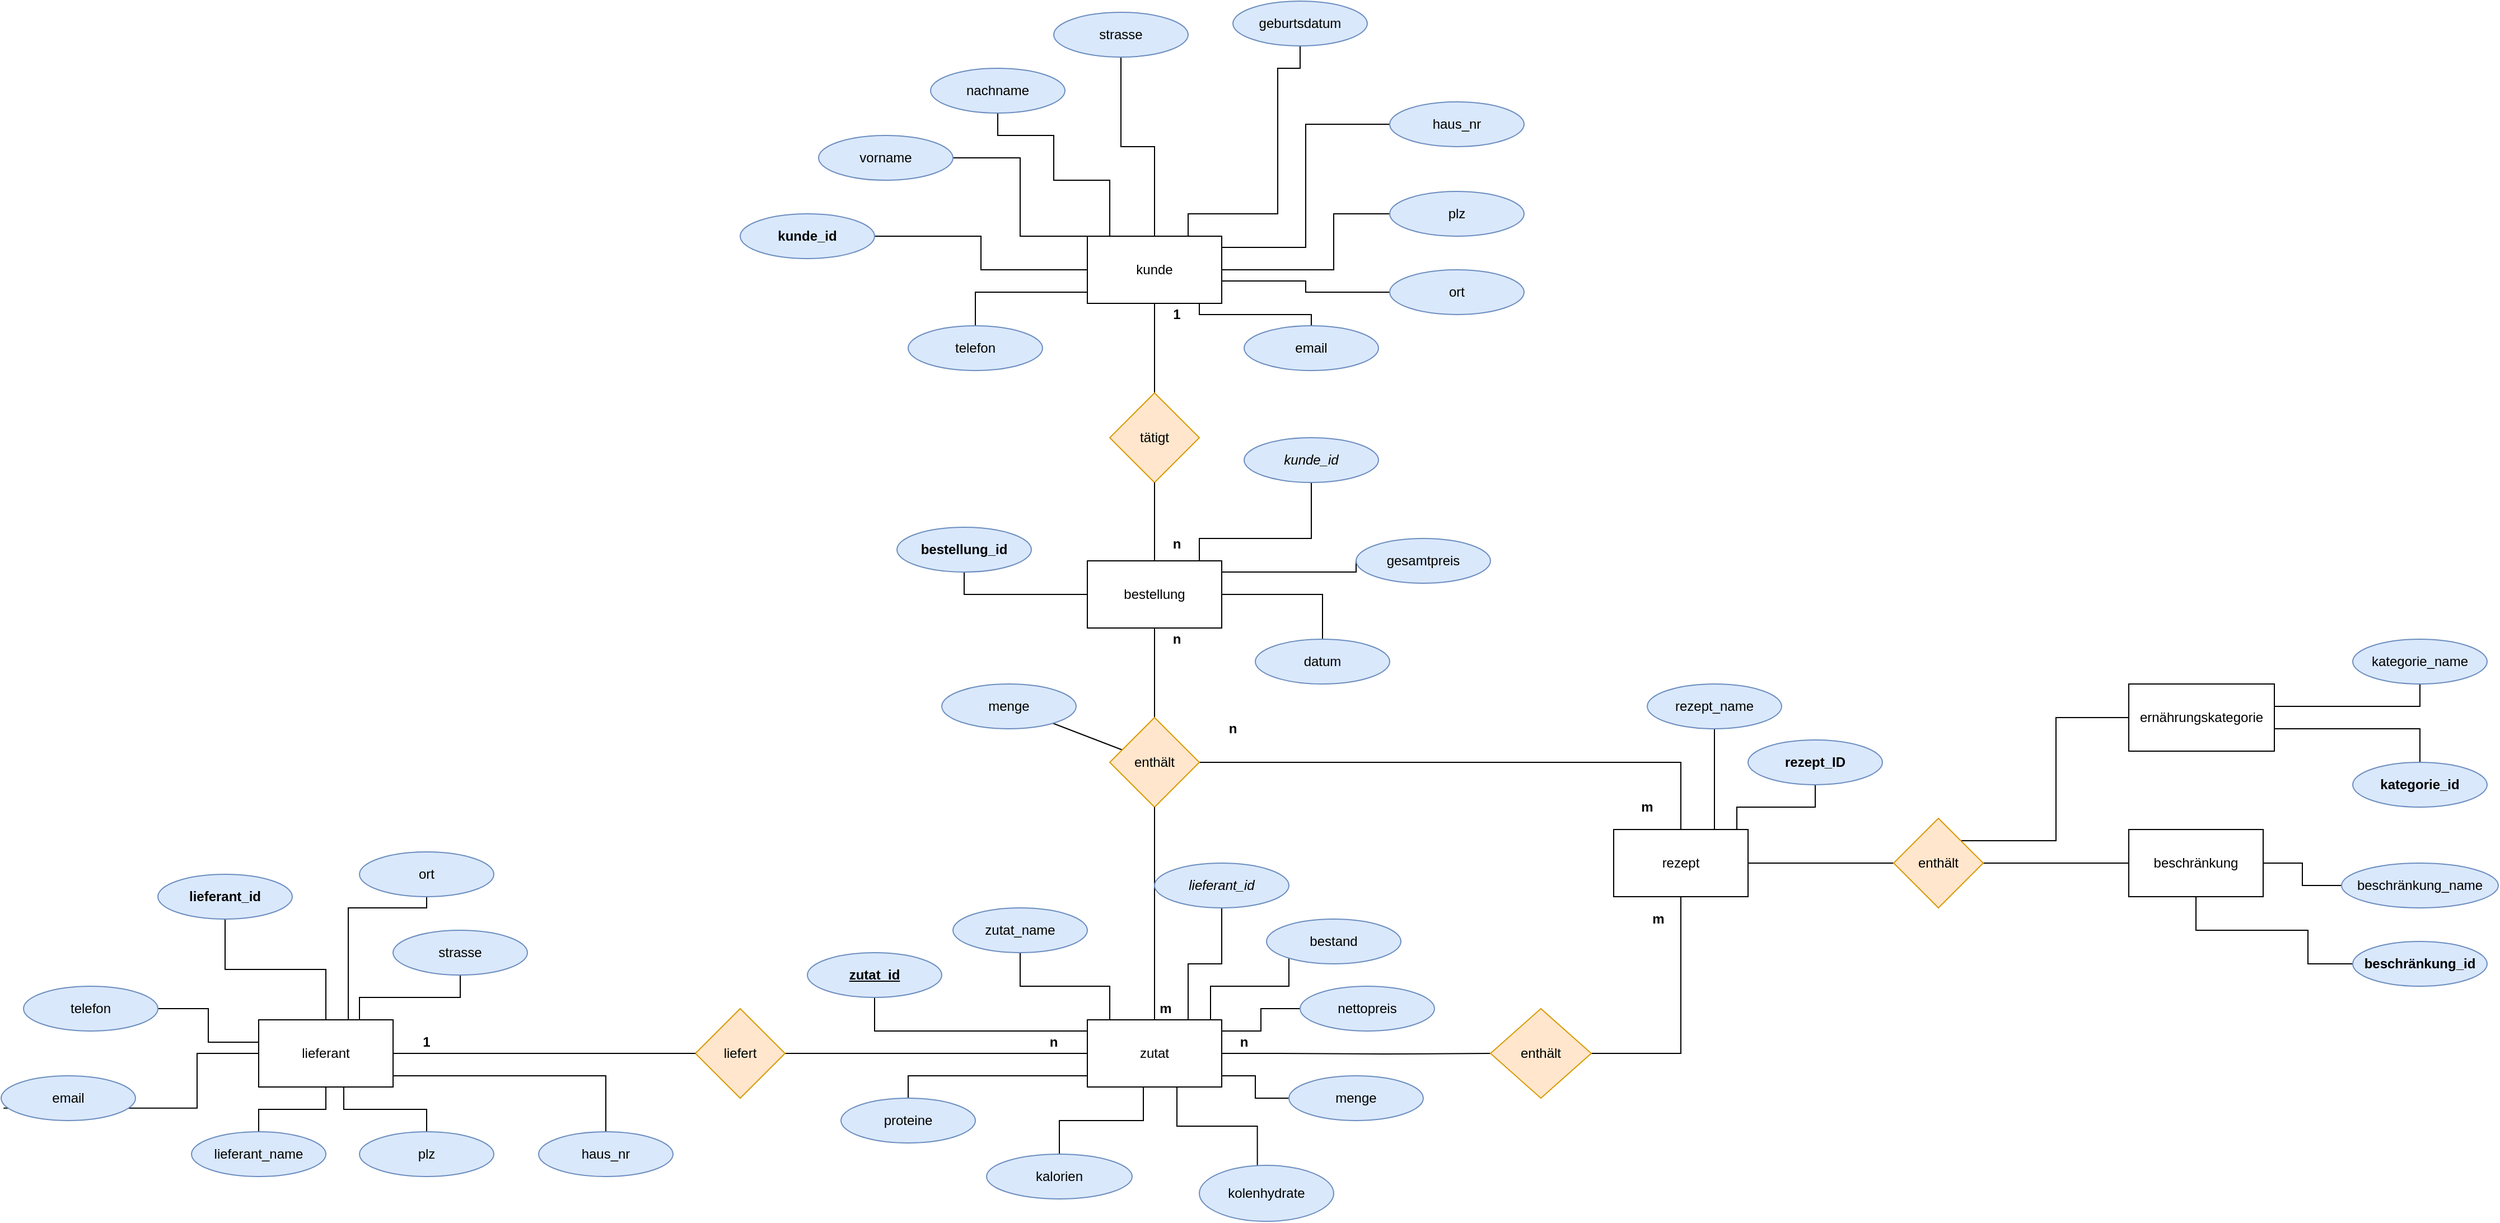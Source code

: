<mxfile version="15.3.8" type="github">
  <diagram id="R2lEEEUBdFMjLlhIrx00" name="Page-1">
    <mxGraphModel dx="1221" dy="755" grid="1" gridSize="10" guides="1" tooltips="1" connect="1" arrows="1" fold="1" page="1" pageScale="1" pageWidth="850" pageHeight="1100" math="0" shadow="0" extFonts="Permanent Marker^https://fonts.googleapis.com/css?family=Permanent+Marker">
      <root>
        <mxCell id="0" />
        <mxCell id="1" parent="0" />
        <mxCell id="H9gjLbcXF16FV3ajDk7v-67" style="edgeStyle=orthogonalEdgeStyle;rounded=0;orthogonalLoop=1;jettySize=auto;html=1;entryX=1;entryY=0.5;entryDx=0;entryDy=0;endArrow=none;endFill=0;" parent="1" source="H9gjLbcXF16FV3ajDk7v-2" target="H9gjLbcXF16FV3ajDk7v-59" edge="1">
          <mxGeometry relative="1" as="geometry" />
        </mxCell>
        <mxCell id="H9gjLbcXF16FV3ajDk7v-68" style="edgeStyle=orthogonalEdgeStyle;rounded=0;orthogonalLoop=1;jettySize=auto;html=1;entryX=1;entryY=0.5;entryDx=0;entryDy=0;endArrow=none;endFill=0;" parent="1" source="H9gjLbcXF16FV3ajDk7v-2" target="H9gjLbcXF16FV3ajDk7v-60" edge="1">
          <mxGeometry relative="1" as="geometry">
            <Array as="points">
              <mxPoint x="930" y="210" />
              <mxPoint x="930" y="140" />
            </Array>
          </mxGeometry>
        </mxCell>
        <mxCell id="H9gjLbcXF16FV3ajDk7v-69" style="edgeStyle=orthogonalEdgeStyle;rounded=0;orthogonalLoop=1;jettySize=auto;html=1;entryX=0.5;entryY=1;entryDx=0;entryDy=0;endArrow=none;endFill=0;" parent="1" source="H9gjLbcXF16FV3ajDk7v-2" target="H9gjLbcXF16FV3ajDk7v-61" edge="1">
          <mxGeometry relative="1" as="geometry">
            <Array as="points">
              <mxPoint x="1010" y="160" />
              <mxPoint x="960" y="160" />
              <mxPoint x="960" y="120" />
              <mxPoint x="910" y="120" />
            </Array>
          </mxGeometry>
        </mxCell>
        <mxCell id="H9gjLbcXF16FV3ajDk7v-70" style="edgeStyle=orthogonalEdgeStyle;rounded=0;orthogonalLoop=1;jettySize=auto;html=1;entryX=0.5;entryY=1;entryDx=0;entryDy=0;endArrow=none;endFill=0;" parent="1" source="H9gjLbcXF16FV3ajDk7v-2" target="H9gjLbcXF16FV3ajDk7v-62" edge="1">
          <mxGeometry relative="1" as="geometry" />
        </mxCell>
        <mxCell id="H9gjLbcXF16FV3ajDk7v-71" style="edgeStyle=orthogonalEdgeStyle;rounded=0;orthogonalLoop=1;jettySize=auto;html=1;endArrow=none;endFill=0;entryX=0.5;entryY=1;entryDx=0;entryDy=0;" parent="1" source="H9gjLbcXF16FV3ajDk7v-2" target="H9gjLbcXF16FV3ajDk7v-63" edge="1">
          <mxGeometry relative="1" as="geometry">
            <mxPoint x="1210" y="50.0" as="targetPoint" />
            <Array as="points">
              <mxPoint x="1080" y="190" />
              <mxPoint x="1160" y="190" />
              <mxPoint x="1160" y="60" />
              <mxPoint x="1180" y="60" />
            </Array>
          </mxGeometry>
        </mxCell>
        <mxCell id="H9gjLbcXF16FV3ajDk7v-72" style="edgeStyle=orthogonalEdgeStyle;rounded=0;orthogonalLoop=1;jettySize=auto;html=1;entryX=0;entryY=0.5;entryDx=0;entryDy=0;endArrow=none;endFill=0;" parent="1" source="H9gjLbcXF16FV3ajDk7v-2" target="H9gjLbcXF16FV3ajDk7v-64" edge="1">
          <mxGeometry relative="1" as="geometry">
            <Array as="points">
              <mxPoint x="1185" y="220" />
              <mxPoint x="1185" y="110" />
            </Array>
          </mxGeometry>
        </mxCell>
        <mxCell id="H9gjLbcXF16FV3ajDk7v-73" style="edgeStyle=orthogonalEdgeStyle;rounded=0;orthogonalLoop=1;jettySize=auto;html=1;endArrow=none;endFill=0;" parent="1" source="H9gjLbcXF16FV3ajDk7v-2" target="H9gjLbcXF16FV3ajDk7v-65" edge="1">
          <mxGeometry relative="1" as="geometry">
            <Array as="points">
              <mxPoint x="1210" y="240" />
              <mxPoint x="1210" y="190" />
            </Array>
          </mxGeometry>
        </mxCell>
        <mxCell id="H9gjLbcXF16FV3ajDk7v-74" style="edgeStyle=orthogonalEdgeStyle;rounded=0;orthogonalLoop=1;jettySize=auto;html=1;endArrow=none;endFill=0;" parent="1" source="H9gjLbcXF16FV3ajDk7v-2" target="H9gjLbcXF16FV3ajDk7v-66" edge="1">
          <mxGeometry relative="1" as="geometry">
            <Array as="points">
              <mxPoint x="1185" y="250" />
              <mxPoint x="1185" y="260" />
            </Array>
          </mxGeometry>
        </mxCell>
        <mxCell id="Z35I5lINllGwSu34AI4L-14" style="edgeStyle=orthogonalEdgeStyle;rounded=0;orthogonalLoop=1;jettySize=auto;html=1;endArrow=none;endFill=0;" edge="1" parent="1" source="H9gjLbcXF16FV3ajDk7v-2" target="Z35I5lINllGwSu34AI4L-13">
          <mxGeometry relative="1" as="geometry">
            <Array as="points">
              <mxPoint x="890" y="260" />
            </Array>
          </mxGeometry>
        </mxCell>
        <mxCell id="Z35I5lINllGwSu34AI4L-17" style="edgeStyle=orthogonalEdgeStyle;rounded=0;orthogonalLoop=1;jettySize=auto;html=1;entryX=0.5;entryY=0;entryDx=0;entryDy=0;endArrow=none;endFill=0;" edge="1" parent="1" source="H9gjLbcXF16FV3ajDk7v-2" target="Z35I5lINllGwSu34AI4L-15">
          <mxGeometry relative="1" as="geometry">
            <Array as="points">
              <mxPoint x="1090" y="280" />
              <mxPoint x="1190" y="280" />
            </Array>
          </mxGeometry>
        </mxCell>
        <mxCell id="H9gjLbcXF16FV3ajDk7v-2" value="kunde" style="rounded=0;whiteSpace=wrap;html=1;" parent="1" vertex="1">
          <mxGeometry x="990" y="210" width="120" height="60" as="geometry" />
        </mxCell>
        <mxCell id="H9gjLbcXF16FV3ajDk7v-58" style="edgeStyle=orthogonalEdgeStyle;rounded=0;orthogonalLoop=1;jettySize=auto;html=1;endArrow=none;endFill=0;" parent="1" source="H9gjLbcXF16FV3ajDk7v-3" target="H9gjLbcXF16FV3ajDk7v-2" edge="1">
          <mxGeometry relative="1" as="geometry" />
        </mxCell>
        <mxCell id="H9gjLbcXF16FV3ajDk7v-3" value="tätigt" style="rhombus;whiteSpace=wrap;html=1;fillColor=#ffe6cc;strokeColor=#d79b00;" parent="1" vertex="1">
          <mxGeometry x="1010" y="350" width="80" height="80" as="geometry" />
        </mxCell>
        <mxCell id="H9gjLbcXF16FV3ajDk7v-49" style="edgeStyle=orthogonalEdgeStyle;rounded=0;orthogonalLoop=1;jettySize=auto;html=1;entryX=0.5;entryY=1;entryDx=0;entryDy=0;endArrow=none;endFill=0;" parent="1" source="H9gjLbcXF16FV3ajDk7v-4" target="H9gjLbcXF16FV3ajDk7v-46" edge="1">
          <mxGeometry relative="1" as="geometry" />
        </mxCell>
        <mxCell id="H9gjLbcXF16FV3ajDk7v-51" style="edgeStyle=orthogonalEdgeStyle;rounded=0;orthogonalLoop=1;jettySize=auto;html=1;endArrow=none;endFill=0;" parent="1" source="H9gjLbcXF16FV3ajDk7v-4" target="H9gjLbcXF16FV3ajDk7v-47" edge="1">
          <mxGeometry relative="1" as="geometry" />
        </mxCell>
        <mxCell id="H9gjLbcXF16FV3ajDk7v-52" style="edgeStyle=orthogonalEdgeStyle;rounded=0;orthogonalLoop=1;jettySize=auto;html=1;entryX=0;entryY=0.5;entryDx=0;entryDy=0;endArrow=none;endFill=0;" parent="1" source="H9gjLbcXF16FV3ajDk7v-4" target="H9gjLbcXF16FV3ajDk7v-48" edge="1">
          <mxGeometry relative="1" as="geometry">
            <Array as="points">
              <mxPoint x="1230" y="510" />
            </Array>
          </mxGeometry>
        </mxCell>
        <mxCell id="H9gjLbcXF16FV3ajDk7v-57" style="edgeStyle=orthogonalEdgeStyle;rounded=0;orthogonalLoop=1;jettySize=auto;html=1;endArrow=none;endFill=0;" parent="1" source="H9gjLbcXF16FV3ajDk7v-4" target="H9gjLbcXF16FV3ajDk7v-3" edge="1">
          <mxGeometry relative="1" as="geometry" />
        </mxCell>
        <mxCell id="Z35I5lINllGwSu34AI4L-12" style="edgeStyle=orthogonalEdgeStyle;rounded=0;orthogonalLoop=1;jettySize=auto;html=1;endArrow=none;endFill=0;" edge="1" parent="1" source="H9gjLbcXF16FV3ajDk7v-4" target="Z35I5lINllGwSu34AI4L-7">
          <mxGeometry relative="1" as="geometry">
            <Array as="points">
              <mxPoint x="1090" y="480" />
              <mxPoint x="1190" y="480" />
            </Array>
          </mxGeometry>
        </mxCell>
        <mxCell id="H9gjLbcXF16FV3ajDk7v-4" value="bestellung" style="rounded=0;whiteSpace=wrap;html=1;" parent="1" vertex="1">
          <mxGeometry x="990" y="500" width="120" height="60" as="geometry" />
        </mxCell>
        <mxCell id="H9gjLbcXF16FV3ajDk7v-44" style="rounded=0;orthogonalLoop=1;jettySize=auto;html=1;endArrow=none;endFill=0;" parent="1" source="H9gjLbcXF16FV3ajDk7v-5" target="H9gjLbcXF16FV3ajDk7v-43" edge="1">
          <mxGeometry relative="1" as="geometry" />
        </mxCell>
        <mxCell id="H9gjLbcXF16FV3ajDk7v-45" style="edgeStyle=none;rounded=0;orthogonalLoop=1;jettySize=auto;html=1;entryX=0.5;entryY=1;entryDx=0;entryDy=0;endArrow=none;endFill=0;" parent="1" source="H9gjLbcXF16FV3ajDk7v-5" target="H9gjLbcXF16FV3ajDk7v-4" edge="1">
          <mxGeometry relative="1" as="geometry" />
        </mxCell>
        <mxCell id="Z35I5lINllGwSu34AI4L-2" style="edgeStyle=orthogonalEdgeStyle;rounded=0;orthogonalLoop=1;jettySize=auto;html=1;entryX=0.5;entryY=0;entryDx=0;entryDy=0;endArrow=none;endFill=0;" edge="1" parent="1" source="H9gjLbcXF16FV3ajDk7v-5" target="QA0qyGJMXRb4nkMIZ8Ka-4">
          <mxGeometry relative="1" as="geometry">
            <Array as="points">
              <mxPoint x="1520" y="680" />
            </Array>
          </mxGeometry>
        </mxCell>
        <mxCell id="H9gjLbcXF16FV3ajDk7v-5" value="enthält" style="rhombus;whiteSpace=wrap;html=1;fillColor=#ffe6cc;strokeColor=#d79b00;" parent="1" vertex="1">
          <mxGeometry x="1010" y="640" width="80" height="80" as="geometry" />
        </mxCell>
        <mxCell id="H9gjLbcXF16FV3ajDk7v-34" style="edgeStyle=orthogonalEdgeStyle;rounded=0;orthogonalLoop=1;jettySize=auto;html=1;endArrow=none;endFill=0;" parent="1" source="H9gjLbcXF16FV3ajDk7v-7" target="H9gjLbcXF16FV3ajDk7v-27" edge="1">
          <mxGeometry relative="1" as="geometry">
            <Array as="points">
              <mxPoint x="1010" y="880" />
              <mxPoint x="930" y="880" />
            </Array>
          </mxGeometry>
        </mxCell>
        <mxCell id="H9gjLbcXF16FV3ajDk7v-35" style="edgeStyle=orthogonalEdgeStyle;rounded=0;orthogonalLoop=1;jettySize=auto;html=1;endArrow=none;endFill=0;" parent="1" source="H9gjLbcXF16FV3ajDk7v-7" target="H9gjLbcXF16FV3ajDk7v-26" edge="1">
          <mxGeometry relative="1" as="geometry">
            <Array as="points">
              <mxPoint x="800" y="920" />
            </Array>
          </mxGeometry>
        </mxCell>
        <mxCell id="H9gjLbcXF16FV3ajDk7v-36" style="edgeStyle=orthogonalEdgeStyle;rounded=0;orthogonalLoop=1;jettySize=auto;html=1;endArrow=none;endFill=0;" parent="1" source="H9gjLbcXF16FV3ajDk7v-7" target="H9gjLbcXF16FV3ajDk7v-28" edge="1">
          <mxGeometry relative="1" as="geometry">
            <Array as="points">
              <mxPoint x="830" y="960" />
            </Array>
          </mxGeometry>
        </mxCell>
        <mxCell id="H9gjLbcXF16FV3ajDk7v-37" style="edgeStyle=orthogonalEdgeStyle;rounded=0;orthogonalLoop=1;jettySize=auto;html=1;endArrow=none;endFill=0;" parent="1" source="H9gjLbcXF16FV3ajDk7v-7" target="H9gjLbcXF16FV3ajDk7v-29" edge="1">
          <mxGeometry relative="1" as="geometry">
            <Array as="points">
              <mxPoint x="1040" y="1000" />
              <mxPoint x="965" y="1000" />
            </Array>
          </mxGeometry>
        </mxCell>
        <mxCell id="H9gjLbcXF16FV3ajDk7v-38" style="edgeStyle=orthogonalEdgeStyle;rounded=0;orthogonalLoop=1;jettySize=auto;html=1;entryX=0.432;entryY=0.003;entryDx=0;entryDy=0;entryPerimeter=0;endArrow=none;endFill=0;" parent="1" source="H9gjLbcXF16FV3ajDk7v-7" target="H9gjLbcXF16FV3ajDk7v-30" edge="1">
          <mxGeometry relative="1" as="geometry">
            <Array as="points">
              <mxPoint x="1070" y="1005" />
              <mxPoint x="1142" y="1005" />
            </Array>
          </mxGeometry>
        </mxCell>
        <mxCell id="H9gjLbcXF16FV3ajDk7v-39" style="edgeStyle=orthogonalEdgeStyle;rounded=0;orthogonalLoop=1;jettySize=auto;html=1;endArrow=none;endFill=0;" parent="1" source="H9gjLbcXF16FV3ajDk7v-7" target="H9gjLbcXF16FV3ajDk7v-33" edge="1">
          <mxGeometry relative="1" as="geometry">
            <Array as="points">
              <mxPoint x="1140" y="960" />
              <mxPoint x="1140" y="980" />
            </Array>
          </mxGeometry>
        </mxCell>
        <mxCell id="H9gjLbcXF16FV3ajDk7v-40" style="edgeStyle=orthogonalEdgeStyle;rounded=0;orthogonalLoop=1;jettySize=auto;html=1;entryX=0;entryY=0.5;entryDx=0;entryDy=0;endArrow=none;endFill=0;" parent="1" source="H9gjLbcXF16FV3ajDk7v-7" target="H9gjLbcXF16FV3ajDk7v-32" edge="1">
          <mxGeometry relative="1" as="geometry">
            <Array as="points">
              <mxPoint x="1145" y="920" />
              <mxPoint x="1145" y="900" />
            </Array>
          </mxGeometry>
        </mxCell>
        <mxCell id="H9gjLbcXF16FV3ajDk7v-41" style="edgeStyle=orthogonalEdgeStyle;rounded=0;orthogonalLoop=1;jettySize=auto;html=1;endArrow=none;endFill=0;" parent="1" source="H9gjLbcXF16FV3ajDk7v-7" target="H9gjLbcXF16FV3ajDk7v-31" edge="1">
          <mxGeometry relative="1" as="geometry">
            <Array as="points">
              <mxPoint x="1100" y="880" />
              <mxPoint x="1170" y="880" />
            </Array>
          </mxGeometry>
        </mxCell>
        <mxCell id="H9gjLbcXF16FV3ajDk7v-42" style="edgeStyle=orthogonalEdgeStyle;rounded=0;orthogonalLoop=1;jettySize=auto;html=1;endArrow=none;endFill=0;" parent="1" source="H9gjLbcXF16FV3ajDk7v-7" target="H9gjLbcXF16FV3ajDk7v-5" edge="1">
          <mxGeometry relative="1" as="geometry" />
        </mxCell>
        <mxCell id="QA0qyGJMXRb4nkMIZ8Ka-2" style="edgeStyle=orthogonalEdgeStyle;rounded=0;orthogonalLoop=1;jettySize=auto;html=1;entryX=0;entryY=0.5;entryDx=0;entryDy=0;strokeColor=default;endArrow=none;endFill=0;startArrow=none;" parent="1" target="QA0qyGJMXRb4nkMIZ8Ka-1" edge="1">
          <mxGeometry relative="1" as="geometry">
            <mxPoint x="1160" y="940" as="sourcePoint" />
          </mxGeometry>
        </mxCell>
        <mxCell id="Z35I5lINllGwSu34AI4L-19" style="edgeStyle=orthogonalEdgeStyle;rounded=0;orthogonalLoop=1;jettySize=auto;html=1;endArrow=none;endFill=0;" edge="1" parent="1" source="H9gjLbcXF16FV3ajDk7v-7" target="Z35I5lINllGwSu34AI4L-18">
          <mxGeometry relative="1" as="geometry">
            <Array as="points">
              <mxPoint x="1080" y="860" />
              <mxPoint x="1110" y="860" />
            </Array>
          </mxGeometry>
        </mxCell>
        <mxCell id="H9gjLbcXF16FV3ajDk7v-7" value="zutat" style="rounded=0;whiteSpace=wrap;html=1;" parent="1" vertex="1">
          <mxGeometry x="990" y="910" width="120" height="60" as="geometry" />
        </mxCell>
        <mxCell id="H9gjLbcXF16FV3ajDk7v-23" style="edgeStyle=orthogonalEdgeStyle;rounded=0;orthogonalLoop=1;jettySize=auto;html=1;endArrow=none;endFill=0;" parent="1" source="H9gjLbcXF16FV3ajDk7v-8" target="H9gjLbcXF16FV3ajDk7v-7" edge="1">
          <mxGeometry relative="1" as="geometry" />
        </mxCell>
        <mxCell id="H9gjLbcXF16FV3ajDk7v-8" value="liefert" style="rhombus;whiteSpace=wrap;html=1;fillColor=#ffe6cc;strokeColor=#d79b00;fontStyle=0" parent="1" vertex="1">
          <mxGeometry x="640" y="900" width="80" height="80" as="geometry" />
        </mxCell>
        <mxCell id="H9gjLbcXF16FV3ajDk7v-13" style="edgeStyle=orthogonalEdgeStyle;rounded=0;orthogonalLoop=1;jettySize=auto;html=1;entryX=0.018;entryY=0.722;entryDx=0;entryDy=0;entryPerimeter=0;endArrow=none;endFill=0;" parent="1" source="H9gjLbcXF16FV3ajDk7v-9" target="H9gjLbcXF16FV3ajDk7v-12" edge="1">
          <mxGeometry relative="1" as="geometry" />
        </mxCell>
        <mxCell id="H9gjLbcXF16FV3ajDk7v-15" style="edgeStyle=orthogonalEdgeStyle;rounded=0;orthogonalLoop=1;jettySize=auto;html=1;endArrow=none;endFill=0;" parent="1" source="H9gjLbcXF16FV3ajDk7v-9" target="H9gjLbcXF16FV3ajDk7v-14" edge="1">
          <mxGeometry relative="1" as="geometry">
            <Array as="points">
              <mxPoint x="340" y="890" />
              <mxPoint x="430" y="890" />
            </Array>
          </mxGeometry>
        </mxCell>
        <mxCell id="H9gjLbcXF16FV3ajDk7v-19" style="edgeStyle=orthogonalEdgeStyle;rounded=0;orthogonalLoop=1;jettySize=auto;html=1;endArrow=none;endFill=0;" parent="1" source="H9gjLbcXF16FV3ajDk7v-9" target="H9gjLbcXF16FV3ajDk7v-18" edge="1">
          <mxGeometry relative="1" as="geometry" />
        </mxCell>
        <mxCell id="H9gjLbcXF16FV3ajDk7v-20" style="edgeStyle=orthogonalEdgeStyle;rounded=0;orthogonalLoop=1;jettySize=auto;html=1;exitX=0.633;exitY=0.997;exitDx=0;exitDy=0;exitPerimeter=0;endArrow=none;endFill=0;" parent="1" source="H9gjLbcXF16FV3ajDk7v-9" target="H9gjLbcXF16FV3ajDk7v-17" edge="1">
          <mxGeometry relative="1" as="geometry" />
        </mxCell>
        <mxCell id="H9gjLbcXF16FV3ajDk7v-21" style="edgeStyle=orthogonalEdgeStyle;rounded=0;orthogonalLoop=1;jettySize=auto;html=1;endArrow=none;endFill=0;" parent="1" source="H9gjLbcXF16FV3ajDk7v-9" target="H9gjLbcXF16FV3ajDk7v-16" edge="1">
          <mxGeometry relative="1" as="geometry">
            <Array as="points">
              <mxPoint x="560" y="960" />
            </Array>
          </mxGeometry>
        </mxCell>
        <mxCell id="H9gjLbcXF16FV3ajDk7v-22" style="edgeStyle=orthogonalEdgeStyle;rounded=0;orthogonalLoop=1;jettySize=auto;html=1;endArrow=none;endFill=0;" parent="1" source="H9gjLbcXF16FV3ajDk7v-9" target="H9gjLbcXF16FV3ajDk7v-8" edge="1">
          <mxGeometry relative="1" as="geometry" />
        </mxCell>
        <mxCell id="Z35I5lINllGwSu34AI4L-22" style="edgeStyle=orthogonalEdgeStyle;rounded=0;orthogonalLoop=1;jettySize=auto;html=1;entryX=1;entryY=0.5;entryDx=0;entryDy=0;endArrow=none;endFill=0;" edge="1" parent="1" source="H9gjLbcXF16FV3ajDk7v-9" target="Z35I5lINllGwSu34AI4L-21">
          <mxGeometry relative="1" as="geometry">
            <Array as="points">
              <mxPoint x="205" y="930" />
              <mxPoint x="205" y="900" />
            </Array>
          </mxGeometry>
        </mxCell>
        <mxCell id="Z35I5lINllGwSu34AI4L-23" style="edgeStyle=orthogonalEdgeStyle;rounded=0;orthogonalLoop=1;jettySize=auto;html=1;endArrow=none;endFill=0;" edge="1" parent="1" source="H9gjLbcXF16FV3ajDk7v-9" target="Z35I5lINllGwSu34AI4L-20">
          <mxGeometry relative="1" as="geometry">
            <Array as="points">
              <mxPoint x="330" y="810" />
              <mxPoint x="400" y="810" />
            </Array>
          </mxGeometry>
        </mxCell>
        <mxCell id="Z35I5lINllGwSu34AI4L-25" style="edgeStyle=orthogonalEdgeStyle;rounded=0;orthogonalLoop=1;jettySize=auto;html=1;entryX=0.5;entryY=1;entryDx=0;entryDy=0;endArrow=none;endFill=0;" edge="1" parent="1" source="H9gjLbcXF16FV3ajDk7v-9" target="H9gjLbcXF16FV3ajDk7v-10">
          <mxGeometry relative="1" as="geometry" />
        </mxCell>
        <mxCell id="H9gjLbcXF16FV3ajDk7v-9" value="lieferant" style="rounded=0;whiteSpace=wrap;html=1;" parent="1" vertex="1">
          <mxGeometry x="250" y="910" width="120" height="60" as="geometry" />
        </mxCell>
        <mxCell id="H9gjLbcXF16FV3ajDk7v-10" value="&lt;span&gt;&lt;b&gt;lieferant_id&lt;br&gt;&lt;/b&gt;&lt;/span&gt;" style="ellipse;whiteSpace=wrap;html=1;fillColor=#dae8fc;strokeColor=#6c8ebf;fontStyle=0" parent="1" vertex="1">
          <mxGeometry x="160" y="780" width="120" height="40" as="geometry" />
        </mxCell>
        <mxCell id="H9gjLbcXF16FV3ajDk7v-12" value="email" style="ellipse;whiteSpace=wrap;html=1;fillColor=#dae8fc;strokeColor=#6c8ebf;" parent="1" vertex="1">
          <mxGeometry x="20" y="960" width="120" height="40" as="geometry" />
        </mxCell>
        <mxCell id="H9gjLbcXF16FV3ajDk7v-14" value="&lt;span&gt;strasse&lt;/span&gt;" style="ellipse;whiteSpace=wrap;html=1;fillColor=#dae8fc;strokeColor=#6c8ebf;" parent="1" vertex="1">
          <mxGeometry x="370" y="830" width="120" height="40" as="geometry" />
        </mxCell>
        <mxCell id="H9gjLbcXF16FV3ajDk7v-16" value="haus_nr" style="ellipse;whiteSpace=wrap;html=1;fillColor=#dae8fc;strokeColor=#6c8ebf;" parent="1" vertex="1">
          <mxGeometry x="500" y="1010" width="120" height="40" as="geometry" />
        </mxCell>
        <mxCell id="H9gjLbcXF16FV3ajDk7v-17" value="plz" style="ellipse;whiteSpace=wrap;html=1;fillColor=#dae8fc;strokeColor=#6c8ebf;" parent="1" vertex="1">
          <mxGeometry x="340" y="1010" width="120" height="40" as="geometry" />
        </mxCell>
        <mxCell id="H9gjLbcXF16FV3ajDk7v-18" value="lieferant_name" style="ellipse;whiteSpace=wrap;html=1;fillColor=#dae8fc;strokeColor=#6c8ebf;" parent="1" vertex="1">
          <mxGeometry x="190" y="1010" width="120" height="40" as="geometry" />
        </mxCell>
        <mxCell id="H9gjLbcXF16FV3ajDk7v-24" value="1" style="text;html=1;strokeColor=none;fillColor=none;align=center;verticalAlign=middle;whiteSpace=wrap;rounded=0;fontStyle=1" parent="1" vertex="1">
          <mxGeometry x="380" y="920" width="40" height="20" as="geometry" />
        </mxCell>
        <mxCell id="H9gjLbcXF16FV3ajDk7v-25" value="n" style="text;html=1;strokeColor=none;fillColor=none;align=center;verticalAlign=middle;whiteSpace=wrap;rounded=0;fontStyle=1" parent="1" vertex="1">
          <mxGeometry x="950" y="920" width="20" height="20" as="geometry" />
        </mxCell>
        <mxCell id="H9gjLbcXF16FV3ajDk7v-26" value="&lt;b&gt;&lt;u&gt;zutat_id&lt;/u&gt;&lt;/b&gt;" style="ellipse;whiteSpace=wrap;html=1;fillColor=#dae8fc;strokeColor=#6c8ebf;" parent="1" vertex="1">
          <mxGeometry x="740" y="850" width="120" height="40" as="geometry" />
        </mxCell>
        <mxCell id="H9gjLbcXF16FV3ajDk7v-27" value="zutat_name" style="ellipse;whiteSpace=wrap;html=1;fillColor=#dae8fc;strokeColor=#6c8ebf;" parent="1" vertex="1">
          <mxGeometry x="870" y="810" width="120" height="40" as="geometry" />
        </mxCell>
        <mxCell id="H9gjLbcXF16FV3ajDk7v-28" value="proteine" style="ellipse;whiteSpace=wrap;html=1;fillColor=#dae8fc;strokeColor=#6c8ebf;" parent="1" vertex="1">
          <mxGeometry x="770" y="980" width="120" height="40" as="geometry" />
        </mxCell>
        <mxCell id="H9gjLbcXF16FV3ajDk7v-29" value="kalorien" style="ellipse;whiteSpace=wrap;html=1;fillColor=#dae8fc;strokeColor=#6c8ebf;" parent="1" vertex="1">
          <mxGeometry x="900" y="1030" width="130" height="40" as="geometry" />
        </mxCell>
        <mxCell id="H9gjLbcXF16FV3ajDk7v-30" value="kolenhydrate" style="ellipse;whiteSpace=wrap;html=1;fillColor=#dae8fc;strokeColor=#6c8ebf;" parent="1" vertex="1">
          <mxGeometry x="1090" y="1040" width="120" height="50" as="geometry" />
        </mxCell>
        <mxCell id="H9gjLbcXF16FV3ajDk7v-31" value="bestand" style="ellipse;whiteSpace=wrap;html=1;fillColor=#dae8fc;strokeColor=#6c8ebf;" parent="1" vertex="1">
          <mxGeometry x="1150" y="820" width="120" height="40" as="geometry" />
        </mxCell>
        <mxCell id="H9gjLbcXF16FV3ajDk7v-32" value="nettopreis" style="ellipse;whiteSpace=wrap;html=1;fillColor=#dae8fc;strokeColor=#6c8ebf;" parent="1" vertex="1">
          <mxGeometry x="1180" y="880" width="120" height="40" as="geometry" />
        </mxCell>
        <mxCell id="H9gjLbcXF16FV3ajDk7v-33" value="menge" style="ellipse;whiteSpace=wrap;html=1;fillColor=#dae8fc;strokeColor=#6c8ebf;" parent="1" vertex="1">
          <mxGeometry x="1170" y="960" width="120" height="40" as="geometry" />
        </mxCell>
        <mxCell id="H9gjLbcXF16FV3ajDk7v-43" value="menge" style="ellipse;whiteSpace=wrap;html=1;fillColor=#dae8fc;strokeColor=#6c8ebf;" parent="1" vertex="1">
          <mxGeometry x="860" y="610" width="120" height="40" as="geometry" />
        </mxCell>
        <mxCell id="H9gjLbcXF16FV3ajDk7v-46" value="&lt;b&gt;&lt;span&gt;bestellung_id&lt;/span&gt;&lt;/b&gt;" style="ellipse;whiteSpace=wrap;html=1;fillColor=#dae8fc;strokeColor=#6c8ebf;fontStyle=0" parent="1" vertex="1">
          <mxGeometry x="820" y="470" width="120" height="40" as="geometry" />
        </mxCell>
        <mxCell id="H9gjLbcXF16FV3ajDk7v-47" value="datum" style="ellipse;whiteSpace=wrap;html=1;fillColor=#dae8fc;strokeColor=#6c8ebf;" parent="1" vertex="1">
          <mxGeometry x="1140" y="570" width="120" height="40" as="geometry" />
        </mxCell>
        <mxCell id="H9gjLbcXF16FV3ajDk7v-48" value="gesamtpreis" style="ellipse;whiteSpace=wrap;html=1;fillColor=#dae8fc;strokeColor=#6c8ebf;" parent="1" vertex="1">
          <mxGeometry x="1230" y="480" width="120" height="40" as="geometry" />
        </mxCell>
        <mxCell id="H9gjLbcXF16FV3ajDk7v-53" value="n" style="text;html=1;strokeColor=none;fillColor=none;align=center;verticalAlign=middle;whiteSpace=wrap;rounded=0;fontStyle=1" parent="1" vertex="1">
          <mxGeometry x="1060" y="560" width="20" height="20" as="geometry" />
        </mxCell>
        <mxCell id="H9gjLbcXF16FV3ajDk7v-54" value="n" style="text;html=1;strokeColor=none;fillColor=none;align=center;verticalAlign=middle;whiteSpace=wrap;rounded=0;fontStyle=1" parent="1" vertex="1">
          <mxGeometry x="1060" y="480" width="20" height="10" as="geometry" />
        </mxCell>
        <mxCell id="H9gjLbcXF16FV3ajDk7v-55" value="1" style="text;html=1;strokeColor=none;fillColor=none;align=center;verticalAlign=middle;whiteSpace=wrap;rounded=0;fontStyle=1" parent="1" vertex="1">
          <mxGeometry x="1050" y="270" width="40" height="20" as="geometry" />
        </mxCell>
        <mxCell id="H9gjLbcXF16FV3ajDk7v-56" value="&lt;b&gt;m&lt;/b&gt;" style="text;html=1;strokeColor=none;fillColor=none;align=center;verticalAlign=middle;whiteSpace=wrap;rounded=0;" parent="1" vertex="1">
          <mxGeometry x="1040" y="890" width="40" height="20" as="geometry" />
        </mxCell>
        <mxCell id="H9gjLbcXF16FV3ajDk7v-59" value="&lt;b&gt;kunde_id&lt;/b&gt;" style="ellipse;whiteSpace=wrap;html=1;fillColor=#dae8fc;strokeColor=#6c8ebf;" parent="1" vertex="1">
          <mxGeometry x="680" y="190" width="120" height="40" as="geometry" />
        </mxCell>
        <mxCell id="H9gjLbcXF16FV3ajDk7v-60" value="vorname" style="ellipse;whiteSpace=wrap;html=1;fillColor=#dae8fc;strokeColor=#6c8ebf;" parent="1" vertex="1">
          <mxGeometry x="750" y="120" width="120" height="40" as="geometry" />
        </mxCell>
        <mxCell id="H9gjLbcXF16FV3ajDk7v-61" value="nachname" style="ellipse;whiteSpace=wrap;html=1;fillColor=#dae8fc;strokeColor=#6c8ebf;" parent="1" vertex="1">
          <mxGeometry x="850" y="60" width="120" height="40" as="geometry" />
        </mxCell>
        <mxCell id="H9gjLbcXF16FV3ajDk7v-62" value="strasse" style="ellipse;whiteSpace=wrap;html=1;fillColor=#dae8fc;strokeColor=#6c8ebf;" parent="1" vertex="1">
          <mxGeometry x="960" y="10" width="120" height="40" as="geometry" />
        </mxCell>
        <mxCell id="H9gjLbcXF16FV3ajDk7v-63" value="geburtsdatum" style="ellipse;whiteSpace=wrap;html=1;fillColor=#dae8fc;strokeColor=#6c8ebf;" parent="1" vertex="1">
          <mxGeometry x="1120" width="120" height="40" as="geometry" />
        </mxCell>
        <mxCell id="H9gjLbcXF16FV3ajDk7v-64" value="haus_nr" style="ellipse;whiteSpace=wrap;html=1;fillColor=#dae8fc;strokeColor=#6c8ebf;" parent="1" vertex="1">
          <mxGeometry x="1260" y="90" width="120" height="40" as="geometry" />
        </mxCell>
        <mxCell id="H9gjLbcXF16FV3ajDk7v-65" value="plz" style="ellipse;whiteSpace=wrap;html=1;fillColor=#dae8fc;strokeColor=#6c8ebf;" parent="1" vertex="1">
          <mxGeometry x="1260" y="170" width="120" height="40" as="geometry" />
        </mxCell>
        <mxCell id="H9gjLbcXF16FV3ajDk7v-66" value="ort" style="ellipse;whiteSpace=wrap;html=1;fillColor=#dae8fc;strokeColor=#6c8ebf;" parent="1" vertex="1">
          <mxGeometry x="1260" y="240" width="120" height="40" as="geometry" />
        </mxCell>
        <mxCell id="Z35I5lINllGwSu34AI4L-1" style="edgeStyle=orthogonalEdgeStyle;rounded=0;orthogonalLoop=1;jettySize=auto;html=1;endArrow=none;endFill=0;" edge="1" parent="1" source="QA0qyGJMXRb4nkMIZ8Ka-1" target="QA0qyGJMXRb4nkMIZ8Ka-4">
          <mxGeometry relative="1" as="geometry" />
        </mxCell>
        <mxCell id="QA0qyGJMXRb4nkMIZ8Ka-1" value="enthält" style="rhombus;whiteSpace=wrap;html=1;fillColor=#ffe6cc;strokeColor=#d79b00;" parent="1" vertex="1">
          <mxGeometry x="1350" y="900" width="90" height="80" as="geometry" />
        </mxCell>
        <mxCell id="Z35I5lINllGwSu34AI4L-26" style="edgeStyle=orthogonalEdgeStyle;rounded=0;orthogonalLoop=1;jettySize=auto;html=1;endArrow=none;endFill=0;" edge="1" parent="1" source="QA0qyGJMXRb4nkMIZ8Ka-4" target="QA0qyGJMXRb4nkMIZ8Ka-26">
          <mxGeometry relative="1" as="geometry">
            <Array as="points">
              <mxPoint x="1570" y="720" />
              <mxPoint x="1640" y="720" />
            </Array>
          </mxGeometry>
        </mxCell>
        <mxCell id="Z35I5lINllGwSu34AI4L-30" style="edgeStyle=orthogonalEdgeStyle;rounded=0;orthogonalLoop=1;jettySize=auto;html=1;entryX=0.5;entryY=1;entryDx=0;entryDy=0;endArrow=none;endFill=0;" edge="1" parent="1" source="QA0qyGJMXRb4nkMIZ8Ka-4" target="Z35I5lINllGwSu34AI4L-27">
          <mxGeometry relative="1" as="geometry">
            <Array as="points">
              <mxPoint x="1550" y="720" />
              <mxPoint x="1550" y="720" />
            </Array>
          </mxGeometry>
        </mxCell>
        <mxCell id="Z35I5lINllGwSu34AI4L-31" style="edgeStyle=orthogonalEdgeStyle;rounded=0;orthogonalLoop=1;jettySize=auto;html=1;entryX=0;entryY=0.5;entryDx=0;entryDy=0;endArrow=none;endFill=0;" edge="1" parent="1" source="QA0qyGJMXRb4nkMIZ8Ka-4" target="PoZashm7yRZyZ0GtSokl-3">
          <mxGeometry relative="1" as="geometry" />
        </mxCell>
        <mxCell id="QA0qyGJMXRb4nkMIZ8Ka-4" value="rezept" style="rounded=0;whiteSpace=wrap;html=1;" parent="1" vertex="1">
          <mxGeometry x="1460" y="740" width="120" height="60" as="geometry" />
        </mxCell>
        <mxCell id="QA0qyGJMXRb4nkMIZ8Ka-9" value="" style="edgeStyle=orthogonalEdgeStyle;rounded=0;orthogonalLoop=1;jettySize=auto;html=1;endArrow=none;endFill=0;strokeColor=default;startArrow=none;" parent="1" edge="1">
          <mxGeometry relative="1" as="geometry">
            <mxPoint x="1930" y="940" as="targetPoint" />
            <mxPoint x="1930" y="940" as="sourcePoint" />
            <Array as="points">
              <mxPoint x="1930" y="940" />
              <mxPoint x="1930" y="940" />
            </Array>
          </mxGeometry>
        </mxCell>
        <mxCell id="QA0qyGJMXRb4nkMIZ8Ka-15" value="" style="edgeStyle=orthogonalEdgeStyle;rounded=0;orthogonalLoop=1;jettySize=auto;html=1;strokeColor=default;endArrow=none;endFill=0;" parent="1" source="H9gjLbcXF16FV3ajDk7v-7" edge="1">
          <mxGeometry relative="1" as="geometry">
            <mxPoint x="1110" y="940" as="sourcePoint" />
            <mxPoint x="1160" y="940" as="targetPoint" />
            <Array as="points">
              <mxPoint x="1130" y="940" />
              <mxPoint x="1130" y="940" />
            </Array>
          </mxGeometry>
        </mxCell>
        <mxCell id="QA0qyGJMXRb4nkMIZ8Ka-20" value="m" style="text;html=1;strokeColor=none;fillColor=none;align=center;verticalAlign=middle;whiteSpace=wrap;rounded=0;fontStyle=1" parent="1" vertex="1">
          <mxGeometry x="1480" y="810" width="40" height="20" as="geometry" />
        </mxCell>
        <mxCell id="QA0qyGJMXRb4nkMIZ8Ka-26" value="&lt;b&gt;&lt;span&gt;rezept_ID&lt;/span&gt;&lt;/b&gt;" style="ellipse;whiteSpace=wrap;html=1;fillColor=#dae8fc;strokeColor=#6c8ebf;fontStyle=0" parent="1" vertex="1">
          <mxGeometry x="1580" y="660" width="120" height="40" as="geometry" />
        </mxCell>
        <mxCell id="As9cvliWdL46mrT5uoEQ-1" value="n" style="text;html=1;strokeColor=none;fillColor=none;align=center;verticalAlign=middle;whiteSpace=wrap;rounded=0;fontStyle=1" parent="1" vertex="1">
          <mxGeometry x="1110" y="920" width="40" height="20" as="geometry" />
        </mxCell>
        <mxCell id="Z35I5lINllGwSu34AI4L-36" style="edgeStyle=orthogonalEdgeStyle;rounded=0;orthogonalLoop=1;jettySize=auto;html=1;endArrow=none;endFill=0;" edge="1" parent="1" source="PoZashm7yRZyZ0GtSokl-1" target="PoZashm7yRZyZ0GtSokl-11">
          <mxGeometry relative="1" as="geometry" />
        </mxCell>
        <mxCell id="Z35I5lINllGwSu34AI4L-37" style="edgeStyle=orthogonalEdgeStyle;rounded=0;orthogonalLoop=1;jettySize=auto;html=1;entryX=0;entryY=0.5;entryDx=0;entryDy=0;endArrow=none;endFill=0;" edge="1" parent="1" source="PoZashm7yRZyZ0GtSokl-1" target="PoZashm7yRZyZ0GtSokl-9">
          <mxGeometry relative="1" as="geometry">
            <Array as="points">
              <mxPoint x="1980" y="830" />
              <mxPoint x="2080" y="830" />
              <mxPoint x="2080" y="860" />
            </Array>
          </mxGeometry>
        </mxCell>
        <mxCell id="PoZashm7yRZyZ0GtSokl-1" value="beschränkung" style="rounded=0;whiteSpace=wrap;html=1;" parent="1" vertex="1">
          <mxGeometry x="1920" y="740" width="120" height="60" as="geometry" />
        </mxCell>
        <mxCell id="Z35I5lINllGwSu34AI4L-33" style="edgeStyle=orthogonalEdgeStyle;rounded=0;orthogonalLoop=1;jettySize=auto;html=1;entryX=0.5;entryY=0;entryDx=0;entryDy=0;endArrow=none;endFill=0;" edge="1" parent="1" source="PoZashm7yRZyZ0GtSokl-2" target="PoZashm7yRZyZ0GtSokl-13">
          <mxGeometry relative="1" as="geometry">
            <Array as="points">
              <mxPoint x="2180" y="650" />
            </Array>
          </mxGeometry>
        </mxCell>
        <mxCell id="Z35I5lINllGwSu34AI4L-34" style="edgeStyle=orthogonalEdgeStyle;rounded=0;orthogonalLoop=1;jettySize=auto;html=1;entryX=0.5;entryY=1;entryDx=0;entryDy=0;endArrow=none;endFill=0;" edge="1" parent="1" source="PoZashm7yRZyZ0GtSokl-2" target="PoZashm7yRZyZ0GtSokl-14">
          <mxGeometry relative="1" as="geometry">
            <Array as="points">
              <mxPoint x="2180" y="630" />
            </Array>
          </mxGeometry>
        </mxCell>
        <mxCell id="PoZashm7yRZyZ0GtSokl-2" value="ernährungskategorie" style="rounded=0;whiteSpace=wrap;html=1;" parent="1" vertex="1">
          <mxGeometry x="1920" y="610" width="130" height="60" as="geometry" />
        </mxCell>
        <mxCell id="Z35I5lINllGwSu34AI4L-35" style="edgeStyle=orthogonalEdgeStyle;rounded=0;orthogonalLoop=1;jettySize=auto;html=1;entryX=0;entryY=0.5;entryDx=0;entryDy=0;endArrow=none;endFill=0;" edge="1" parent="1" source="PoZashm7yRZyZ0GtSokl-3" target="PoZashm7yRZyZ0GtSokl-2">
          <mxGeometry relative="1" as="geometry">
            <Array as="points">
              <mxPoint x="1855" y="750" />
              <mxPoint x="1855" y="640" />
            </Array>
          </mxGeometry>
        </mxCell>
        <mxCell id="Z35I5lINllGwSu34AI4L-38" style="edgeStyle=orthogonalEdgeStyle;rounded=0;orthogonalLoop=1;jettySize=auto;html=1;endArrow=none;endFill=0;" edge="1" parent="1" source="PoZashm7yRZyZ0GtSokl-3" target="PoZashm7yRZyZ0GtSokl-1">
          <mxGeometry relative="1" as="geometry" />
        </mxCell>
        <mxCell id="PoZashm7yRZyZ0GtSokl-3" value="enthält" style="rhombus;whiteSpace=wrap;html=1;fillColor=#ffe6cc;strokeColor=#d79b00;" parent="1" vertex="1">
          <mxGeometry x="1710" y="730" width="80" height="80" as="geometry" />
        </mxCell>
        <mxCell id="PoZashm7yRZyZ0GtSokl-9" value="&lt;b&gt;beschränkung_id&lt;/b&gt;" style="ellipse;whiteSpace=wrap;html=1;fillColor=#dae8fc;strokeColor=#6c8ebf;" parent="1" vertex="1">
          <mxGeometry x="2120" y="840" width="120" height="40" as="geometry" />
        </mxCell>
        <mxCell id="PoZashm7yRZyZ0GtSokl-11" value="beschränkung_name" style="ellipse;whiteSpace=wrap;html=1;fillColor=#dae8fc;strokeColor=#6c8ebf;" parent="1" vertex="1">
          <mxGeometry x="2110" y="770" width="140" height="40" as="geometry" />
        </mxCell>
        <mxCell id="PoZashm7yRZyZ0GtSokl-13" value="&lt;b&gt;kategorie_id&lt;/b&gt;" style="ellipse;whiteSpace=wrap;html=1;fillColor=#dae8fc;strokeColor=#6c8ebf;" parent="1" vertex="1">
          <mxGeometry x="2120" y="680" width="120" height="40" as="geometry" />
        </mxCell>
        <mxCell id="PoZashm7yRZyZ0GtSokl-14" value="kategorie_name" style="ellipse;whiteSpace=wrap;html=1;fillColor=#dae8fc;strokeColor=#6c8ebf;" parent="1" vertex="1">
          <mxGeometry x="2120" y="570" width="120" height="40" as="geometry" />
        </mxCell>
        <mxCell id="Z35I5lINllGwSu34AI4L-3" value="n" style="text;html=1;strokeColor=none;fillColor=none;align=center;verticalAlign=middle;whiteSpace=wrap;rounded=0;fontStyle=1" vertex="1" parent="1">
          <mxGeometry x="1110" y="640" width="20" height="20" as="geometry" />
        </mxCell>
        <mxCell id="Z35I5lINllGwSu34AI4L-5" value="m" style="text;html=1;strokeColor=none;fillColor=none;align=center;verticalAlign=middle;whiteSpace=wrap;rounded=0;fontStyle=1" vertex="1" parent="1">
          <mxGeometry x="1470" y="710" width="40" height="20" as="geometry" />
        </mxCell>
        <mxCell id="Z35I5lINllGwSu34AI4L-7" value="kunde_id" style="ellipse;whiteSpace=wrap;html=1;fillColor=#dae8fc;strokeColor=#6c8ebf;fontStyle=2" vertex="1" parent="1">
          <mxGeometry x="1130" y="390" width="120" height="40" as="geometry" />
        </mxCell>
        <mxCell id="Z35I5lINllGwSu34AI4L-13" value="telefon" style="ellipse;whiteSpace=wrap;html=1;fillColor=#dae8fc;strokeColor=#6c8ebf;" vertex="1" parent="1">
          <mxGeometry x="830" y="290" width="120" height="40" as="geometry" />
        </mxCell>
        <mxCell id="Z35I5lINllGwSu34AI4L-15" value="email" style="ellipse;whiteSpace=wrap;html=1;fillColor=#dae8fc;strokeColor=#6c8ebf;" vertex="1" parent="1">
          <mxGeometry x="1130" y="290" width="120" height="40" as="geometry" />
        </mxCell>
        <mxCell id="Z35I5lINllGwSu34AI4L-18" value="lieferant_id" style="ellipse;whiteSpace=wrap;html=1;fillColor=#dae8fc;strokeColor=#6c8ebf;fontStyle=2" vertex="1" parent="1">
          <mxGeometry x="1050" y="770" width="120" height="40" as="geometry" />
        </mxCell>
        <mxCell id="Z35I5lINllGwSu34AI4L-20" value="ort" style="ellipse;whiteSpace=wrap;html=1;fillColor=#dae8fc;strokeColor=#6c8ebf;" vertex="1" parent="1">
          <mxGeometry x="340" y="760" width="120" height="40" as="geometry" />
        </mxCell>
        <mxCell id="Z35I5lINllGwSu34AI4L-21" value="telefon" style="ellipse;whiteSpace=wrap;html=1;fillColor=#dae8fc;strokeColor=#6c8ebf;" vertex="1" parent="1">
          <mxGeometry x="40" y="880" width="120" height="40" as="geometry" />
        </mxCell>
        <mxCell id="Z35I5lINllGwSu34AI4L-27" value="rezept_name" style="ellipse;whiteSpace=wrap;html=1;fillColor=#dae8fc;strokeColor=#6c8ebf;" vertex="1" parent="1">
          <mxGeometry x="1490" y="610" width="120" height="40" as="geometry" />
        </mxCell>
      </root>
    </mxGraphModel>
  </diagram>
</mxfile>
